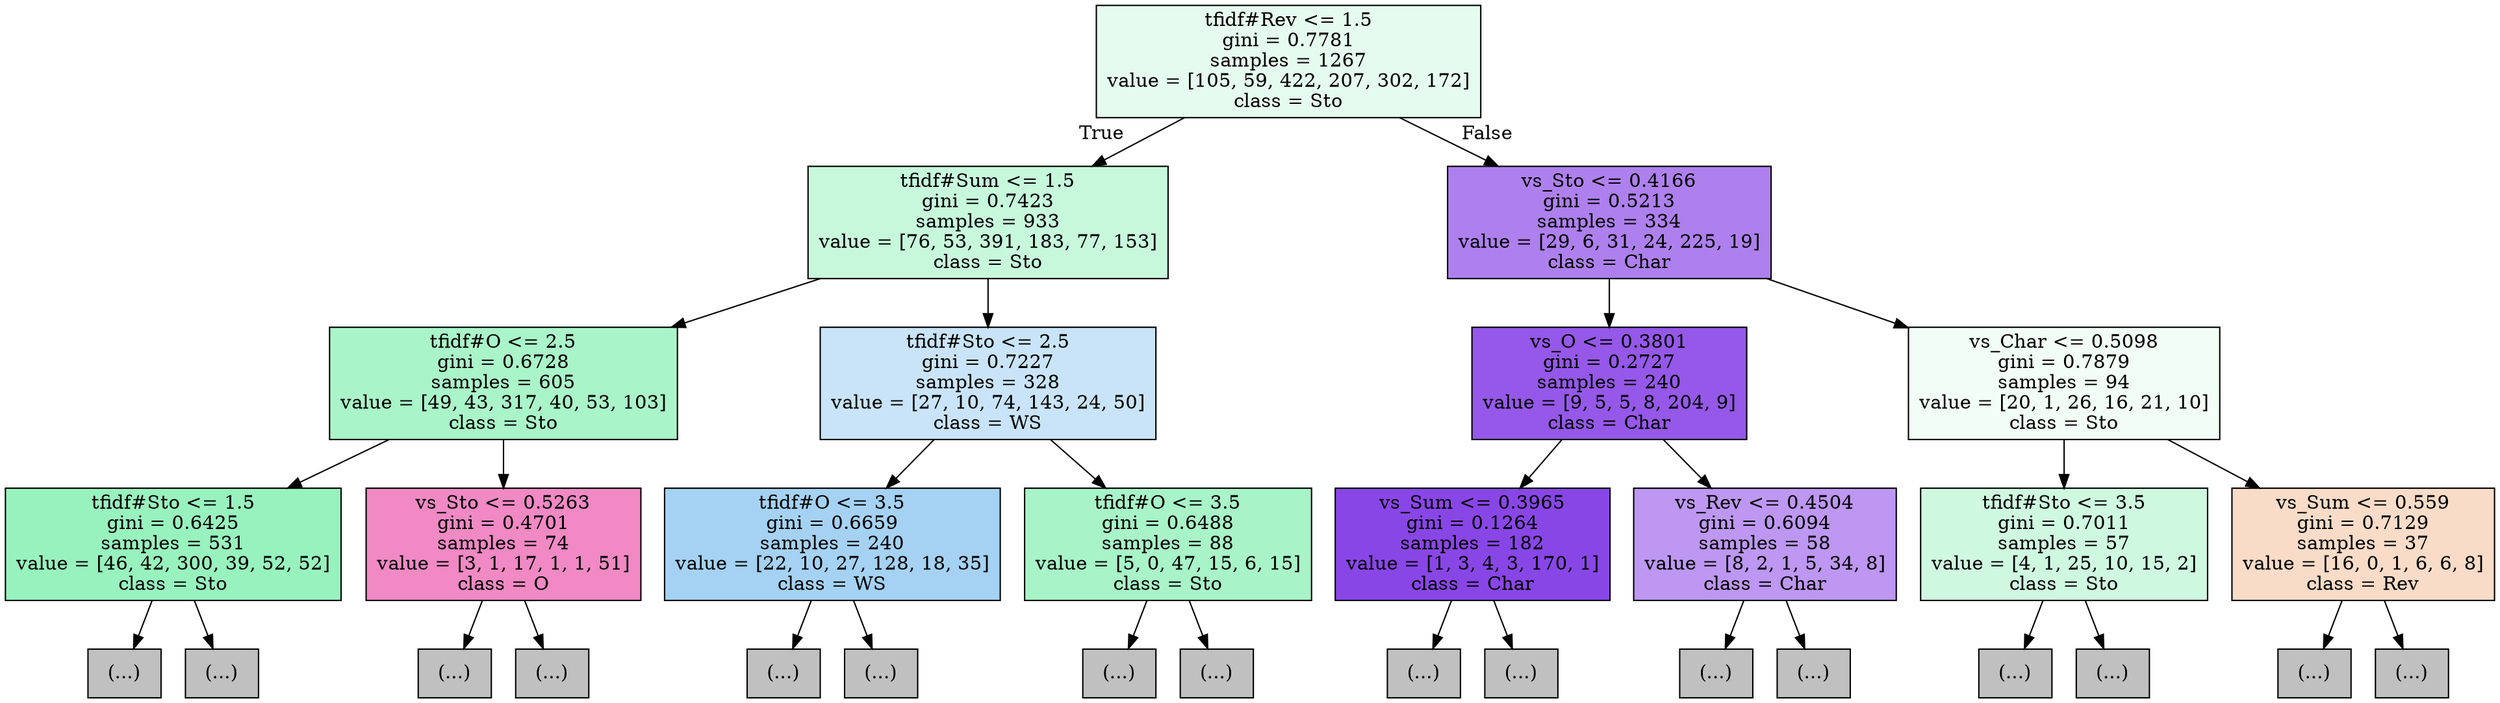digraph Tree {
node [shape=box, style="filled", color="black"] ;
0 [label="tfidf#Rev <= 1.5\ngini = 0.7781\nsamples = 1267\nvalue = [105, 59, 422, 207, 302, 172]\nclass = Sto", fillcolor="#39e58120"] ;
1 [label="tfidf#Sum <= 1.5\ngini = 0.7423\nsamples = 933\nvalue = [76, 53, 391, 183, 77, 153]\nclass = Sto", fillcolor="#39e58147"] ;
0 -> 1 [labeldistance=2.5, labelangle=45, headlabel="True"] ;
2 [label="tfidf#O <= 2.5\ngini = 0.6728\nsamples = 605\nvalue = [49, 43, 317, 40, 53, 103]\nclass = Sto", fillcolor="#39e5816d"] ;
1 -> 2 ;
3 [label="tfidf#Sto <= 1.5\ngini = 0.6425\nsamples = 531\nvalue = [46, 42, 300, 39, 52, 52]\nclass = Sto", fillcolor="#39e58184"] ;
2 -> 3 ;
4 [label="(...)", fillcolor="#C0C0C0"] ;
3 -> 4 ;
41 [label="(...)", fillcolor="#C0C0C0"] ;
3 -> 41 ;
60 [label="vs_Sto <= 0.5263\ngini = 0.4701\nsamples = 74\nvalue = [3, 1, 17, 1, 1, 51]\nclass = O", fillcolor="#e5399d98"] ;
2 -> 60 ;
61 [label="(...)", fillcolor="#C0C0C0"] ;
60 -> 61 ;
68 [label="(...)", fillcolor="#C0C0C0"] ;
60 -> 68 ;
69 [label="tfidf#Sto <= 2.5\ngini = 0.7227\nsamples = 328\nvalue = [27, 10, 74, 143, 24, 50]\nclass = WS", fillcolor="#399de545"] ;
1 -> 69 ;
70 [label="tfidf#O <= 3.5\ngini = 0.6659\nsamples = 240\nvalue = [22, 10, 27, 128, 18, 35]\nclass = WS", fillcolor="#399de574"] ;
69 -> 70 ;
71 [label="(...)", fillcolor="#C0C0C0"] ;
70 -> 71 ;
92 [label="(...)", fillcolor="#C0C0C0"] ;
70 -> 92 ;
95 [label="tfidf#O <= 3.5\ngini = 0.6488\nsamples = 88\nvalue = [5, 0, 47, 15, 6, 15]\nclass = Sto", fillcolor="#39e58170"] ;
69 -> 95 ;
96 [label="(...)", fillcolor="#C0C0C0"] ;
95 -> 96 ;
105 [label="(...)", fillcolor="#C0C0C0"] ;
95 -> 105 ;
106 [label="vs_Sto <= 0.4166\ngini = 0.5213\nsamples = 334\nvalue = [29, 6, 31, 24, 225, 19]\nclass = Char", fillcolor="#8139e5a3"] ;
0 -> 106 [labeldistance=2.5, labelangle=-45, headlabel="False"] ;
107 [label="vs_O <= 0.3801\ngini = 0.2727\nsamples = 240\nvalue = [9, 5, 5, 8, 204, 9]\nclass = Char", fillcolor="#8139e5d7"] ;
106 -> 107 ;
108 [label="vs_Sum <= 0.3965\ngini = 0.1264\nsamples = 182\nvalue = [1, 3, 4, 3, 170, 1]\nclass = Char", fillcolor="#8139e5ee"] ;
107 -> 108 ;
109 [label="(...)", fillcolor="#C0C0C0"] ;
108 -> 109 ;
118 [label="(...)", fillcolor="#C0C0C0"] ;
108 -> 118 ;
119 [label="vs_Rev <= 0.4504\ngini = 0.6094\nsamples = 58\nvalue = [8, 2, 1, 5, 34, 8]\nclass = Char", fillcolor="#8139e585"] ;
107 -> 119 ;
120 [label="(...)", fillcolor="#C0C0C0"] ;
119 -> 120 ;
121 [label="(...)", fillcolor="#C0C0C0"] ;
119 -> 121 ;
124 [label="vs_Char <= 0.5098\ngini = 0.7879\nsamples = 94\nvalue = [20, 1, 26, 16, 21, 10]\nclass = Sto", fillcolor="#39e58111"] ;
106 -> 124 ;
125 [label="tfidf#Sto <= 3.5\ngini = 0.7011\nsamples = 57\nvalue = [4, 1, 25, 10, 15, 2]\nclass = Sto", fillcolor="#39e5813d"] ;
124 -> 125 ;
126 [label="(...)", fillcolor="#C0C0C0"] ;
125 -> 126 ;
129 [label="(...)", fillcolor="#C0C0C0"] ;
125 -> 129 ;
130 [label="vs_Sum <= 0.559\ngini = 0.7129\nsamples = 37\nvalue = [16, 0, 1, 6, 6, 8]\nclass = Rev", fillcolor="#e5813946"] ;
124 -> 130 ;
131 [label="(...)", fillcolor="#C0C0C0"] ;
130 -> 131 ;
132 [label="(...)", fillcolor="#C0C0C0"] ;
130 -> 132 ;
}